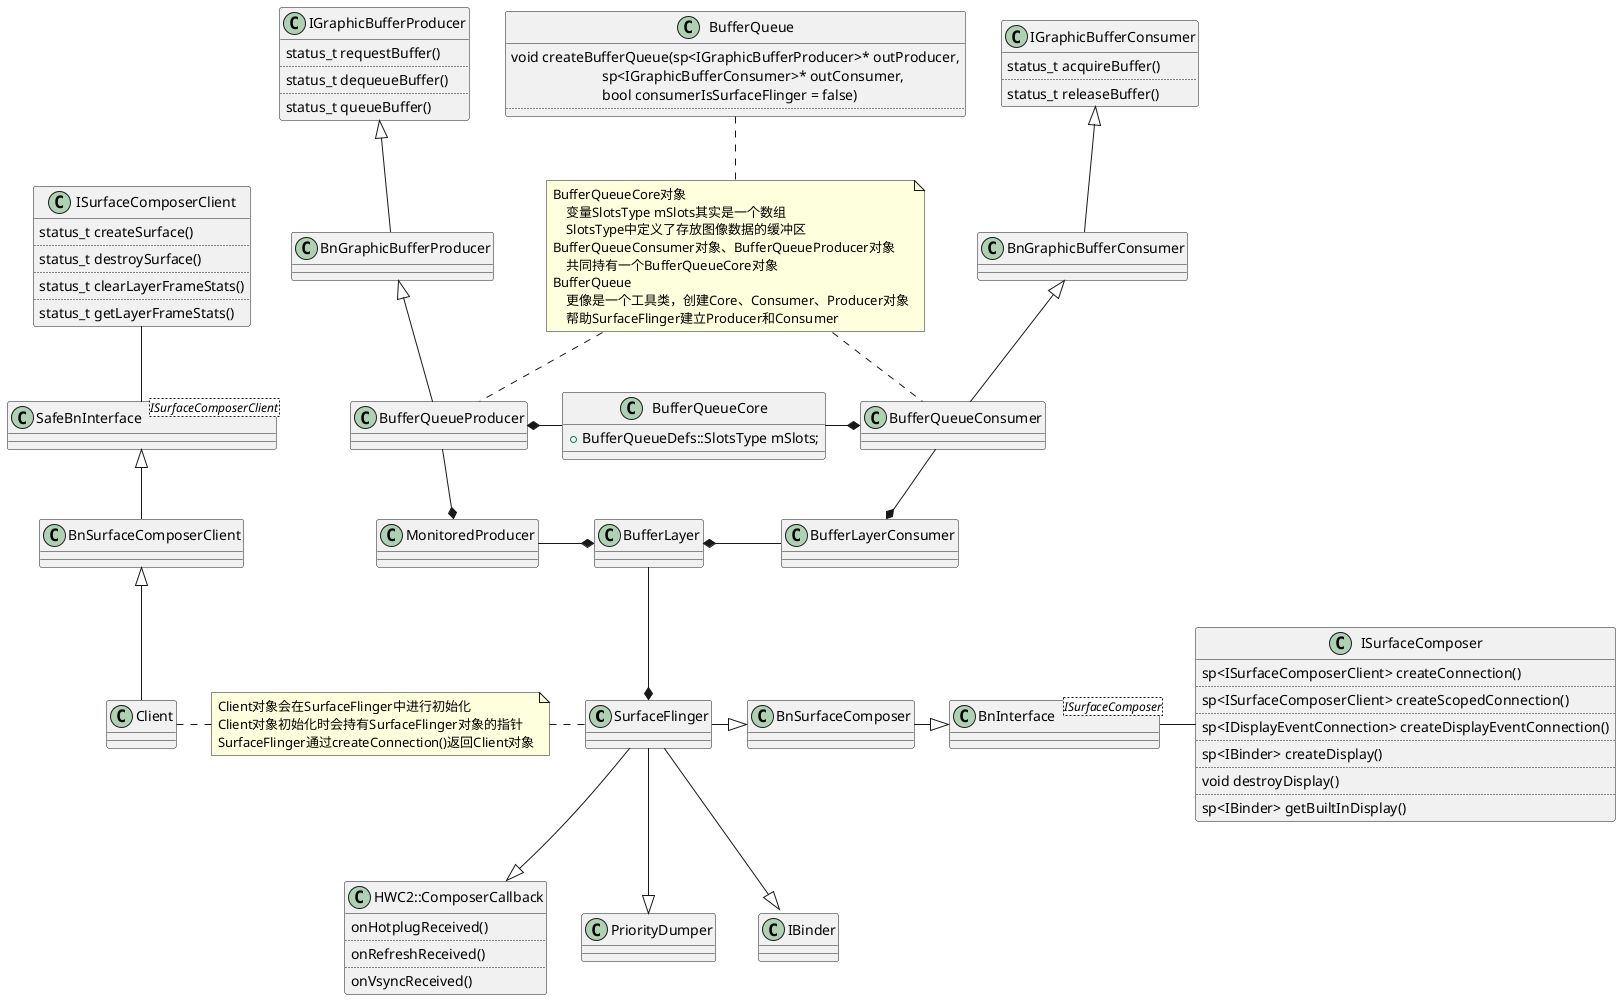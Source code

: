 @startuml
class SurfaceFlinger
class BnSurfaceComposer
class HWC2::ComposerCallback{
    onHotplugReceived()
    ..
    onRefreshReceived()
    ..
    onVsyncReceived()
}

SurfaceFlinger -right-|> BnSurfaceComposer
SurfaceFlinger -down-|> HWC2::ComposerCallback
SurfaceFlinger -down-|> PriorityDumper
SurfaceFlinger -down-|> IBinder::DeathRecipient
class BnInterface<ISurfaceComposer>
class ISurfaceComposer{
    sp<ISurfaceComposerClient> createConnection()
    ..
    sp<ISurfaceComposerClient> createScopedConnection()
    ..
    sp<IDisplayEventConnection> createDisplayEventConnection()
    ..
    sp<IBinder> createDisplay()
    ..
    void destroyDisplay()
    ..
    sp<IBinder> getBuiltInDisplay()
}
BnSurfaceComposer -right-|> BnInterface
BnInterface -right- ISurfaceComposer

class Client
class BnSurfaceComposerClient
class SafeBnInterface<ISurfaceComposerClient>
class ISurfaceComposerClient{
    status_t createSurface()
    ..
    status_t destroySurface()
    ..
    status_t clearLayerFrameStats()
    ..
    status_t getLayerFrameStats()
}

Client -up-|> BnSurfaceComposerClient
BnSurfaceComposerClient -up-|> SafeBnInterface
SafeBnInterface -up- ISurfaceComposerClient

note as sfNote
Client对象会在SurfaceFlinger中进行初始化
Client对象初始化时会持有SurfaceFlinger对象的指针
SurfaceFlinger通过createConnection()返回Client对象
end note
sfNote .right. SurfaceFlinger
Client .right. sfNote

class BufferQueue{
    void createBufferQueue(sp<IGraphicBufferProducer>* outProducer,\n\t\t\t sp<IGraphicBufferConsumer>* outConsumer,\n\t\t\t bool consumerIsSurfaceFlinger = false)
    ..
}

class BufferQueueProducer{
}
class BnGraphicBufferProducer{
}
class IGraphicBufferProducer{
    status_t requestBuffer()
    ..
    status_t dequeueBuffer()
    ..
    status_t queueBuffer()
}
BufferQueueProducer -up-|> BnGraphicBufferProducer
BnGraphicBufferProducer -up-|> IGraphicBufferProducer

class BufferQueueConsumer{
}
class BnGraphicBufferConsumer{
}
class IGraphicBufferConsumer{
    status_t acquireBuffer()
    ..
    status_t releaseBuffer()
}
BufferQueueConsumer -up-|> BnGraphicBufferConsumer
BnGraphicBufferConsumer -up-|> IGraphicBufferConsumer

class BufferQueueCore{
    + BufferQueueDefs::SlotsType mSlots;
}
BufferQueueConsumer *-left- BufferQueueCore
BufferQueueProducer *-right- BufferQueueCore

note as bqc
BufferQueueCore对象
    变量SlotsType mSlots其实是一个数组
    SlotsType中定义了存放图像数据的缓冲区
BufferQueueConsumer对象、BufferQueueProducer对象
    共同持有一个BufferQueueCore对象
BufferQueue
    更像是一个工具类，创建Core、Consumer、Producer对象
    帮助SurfaceFlinger建立Producer和Consumer
end note
bqc .down. BufferQueueConsumer
bqc .down. BufferQueueProducer
bqc .up. BufferQueue

class BufferLayer

class MonitoredProducer
MonitoredProducer *-up- BufferQueueProducer

class BufferLayerConsumer
BufferLayerConsumer *-up- BufferQueueConsumer

BufferLayer *-left- MonitoredProducer
BufferLayer *-right- BufferLayerConsumer

SurfaceFlinger *-up- BufferLayer

@enduml